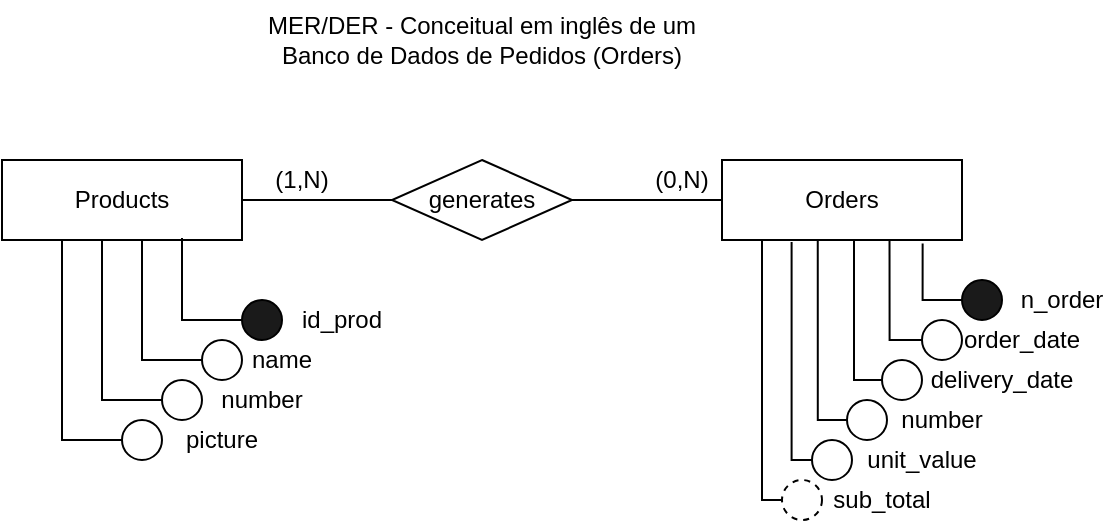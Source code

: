 <mxfile version="13.7.9" type="device"><diagram id="CIUrAxfAcceLhZRwwonL" name="Page-1"><mxGraphModel dx="599" dy="310" grid="1" gridSize="10" guides="1" tooltips="1" connect="1" arrows="1" fold="1" page="1" pageScale="1" pageWidth="827" pageHeight="1169" math="0" shadow="0"><root><mxCell id="0"/><mxCell id="1" parent="0"/><mxCell id="6QSc_X3_Ef6We0nRgt3B-1" value="Products" style="rounded=0;whiteSpace=wrap;html=1;" vertex="1" parent="1"><mxGeometry x="160" y="120" width="120" height="40" as="geometry"/></mxCell><mxCell id="6QSc_X3_Ef6We0nRgt3B-2" value="Orders" style="rounded=0;whiteSpace=wrap;html=1;" vertex="1" parent="1"><mxGeometry x="520" y="120" width="120" height="40" as="geometry"/></mxCell><mxCell id="6QSc_X3_Ef6We0nRgt3B-28" style="edgeStyle=orthogonalEdgeStyle;rounded=0;orthogonalLoop=1;jettySize=auto;html=1;exitX=0;exitY=0.5;exitDx=0;exitDy=0;endArrow=none;endFill=0;" edge="1" parent="1" source="6QSc_X3_Ef6We0nRgt3B-4"><mxGeometry relative="1" as="geometry"><mxPoint x="250" y="159" as="targetPoint"/><Array as="points"><mxPoint x="250" y="200"/><mxPoint x="250" y="159"/></Array></mxGeometry></mxCell><mxCell id="6QSc_X3_Ef6We0nRgt3B-4" value="" style="ellipse;whiteSpace=wrap;html=1;aspect=fixed;fillColor=#1A1A1A;" vertex="1" parent="1"><mxGeometry x="280" y="190" width="20" height="20" as="geometry"/></mxCell><mxCell id="6QSc_X3_Ef6We0nRgt3B-5" value="id_prod" style="text;html=1;strokeColor=none;fillColor=none;align=center;verticalAlign=middle;whiteSpace=wrap;rounded=0;" vertex="1" parent="1"><mxGeometry x="310" y="190" width="40" height="20" as="geometry"/></mxCell><mxCell id="6QSc_X3_Ef6We0nRgt3B-29" style="edgeStyle=orthogonalEdgeStyle;rounded=0;orthogonalLoop=1;jettySize=auto;html=1;exitX=0;exitY=0.5;exitDx=0;exitDy=0;entryX=0.75;entryY=1;entryDx=0;entryDy=0;endArrow=none;endFill=0;" edge="1" parent="1" source="6QSc_X3_Ef6We0nRgt3B-6" target="6QSc_X3_Ef6We0nRgt3B-1"><mxGeometry relative="1" as="geometry"><Array as="points"><mxPoint x="230" y="220"/><mxPoint x="230" y="160"/></Array></mxGeometry></mxCell><mxCell id="6QSc_X3_Ef6We0nRgt3B-6" value="" style="ellipse;whiteSpace=wrap;html=1;aspect=fixed;" vertex="1" parent="1"><mxGeometry x="260" y="210" width="20" height="20" as="geometry"/></mxCell><mxCell id="6QSc_X3_Ef6We0nRgt3B-7" value="name" style="text;html=1;strokeColor=none;fillColor=none;align=center;verticalAlign=middle;whiteSpace=wrap;rounded=0;" vertex="1" parent="1"><mxGeometry x="280" y="210" width="40" height="20" as="geometry"/></mxCell><mxCell id="6QSc_X3_Ef6We0nRgt3B-31" style="edgeStyle=orthogonalEdgeStyle;rounded=0;orthogonalLoop=1;jettySize=auto;html=1;entryX=0.25;entryY=1;entryDx=0;entryDy=0;endArrow=none;endFill=0;" edge="1" parent="1" source="6QSc_X3_Ef6We0nRgt3B-8" target="6QSc_X3_Ef6We0nRgt3B-1"><mxGeometry relative="1" as="geometry"><Array as="points"><mxPoint x="190" y="260"/></Array></mxGeometry></mxCell><mxCell id="6QSc_X3_Ef6We0nRgt3B-8" value="" style="ellipse;whiteSpace=wrap;html=1;aspect=fixed;" vertex="1" parent="1"><mxGeometry x="220" y="250" width="20" height="20" as="geometry"/></mxCell><mxCell id="6QSc_X3_Ef6We0nRgt3B-9" value="picture" style="text;html=1;strokeColor=none;fillColor=none;align=center;verticalAlign=middle;whiteSpace=wrap;rounded=0;" vertex="1" parent="1"><mxGeometry x="250" y="250" width="40" height="20" as="geometry"/></mxCell><mxCell id="6QSc_X3_Ef6We0nRgt3B-30" style="edgeStyle=orthogonalEdgeStyle;rounded=0;orthogonalLoop=1;jettySize=auto;html=1;exitX=0;exitY=0.5;exitDx=0;exitDy=0;entryX=0.5;entryY=1;entryDx=0;entryDy=0;endArrow=none;endFill=0;" edge="1" parent="1" source="6QSc_X3_Ef6We0nRgt3B-10" target="6QSc_X3_Ef6We0nRgt3B-1"><mxGeometry relative="1" as="geometry"><Array as="points"><mxPoint x="210" y="240"/><mxPoint x="210" y="160"/></Array></mxGeometry></mxCell><mxCell id="6QSc_X3_Ef6We0nRgt3B-10" value="" style="ellipse;whiteSpace=wrap;html=1;aspect=fixed;" vertex="1" parent="1"><mxGeometry x="240" y="230" width="20" height="20" as="geometry"/></mxCell><mxCell id="6QSc_X3_Ef6We0nRgt3B-11" value="number" style="text;html=1;strokeColor=none;fillColor=none;align=center;verticalAlign=middle;whiteSpace=wrap;rounded=0;" vertex="1" parent="1"><mxGeometry x="270" y="230" width="40" height="20" as="geometry"/></mxCell><mxCell id="6QSc_X3_Ef6We0nRgt3B-32" style="edgeStyle=orthogonalEdgeStyle;rounded=0;orthogonalLoop=1;jettySize=auto;html=1;exitX=0;exitY=0.5;exitDx=0;exitDy=0;entryX=0.836;entryY=1.043;entryDx=0;entryDy=0;entryPerimeter=0;endArrow=none;endFill=0;" edge="1" parent="1" source="6QSc_X3_Ef6We0nRgt3B-13" target="6QSc_X3_Ef6We0nRgt3B-2"><mxGeometry relative="1" as="geometry"/></mxCell><mxCell id="6QSc_X3_Ef6We0nRgt3B-13" value="" style="ellipse;whiteSpace=wrap;html=1;aspect=fixed;fillColor=#1A1A1A;" vertex="1" parent="1"><mxGeometry x="640" y="180" width="20" height="20" as="geometry"/></mxCell><mxCell id="6QSc_X3_Ef6We0nRgt3B-14" value="n_order" style="text;html=1;strokeColor=none;fillColor=none;align=center;verticalAlign=middle;whiteSpace=wrap;rounded=0;" vertex="1" parent="1"><mxGeometry x="670" y="180" width="40" height="20" as="geometry"/></mxCell><mxCell id="6QSc_X3_Ef6We0nRgt3B-33" style="edgeStyle=orthogonalEdgeStyle;rounded=0;orthogonalLoop=1;jettySize=auto;html=1;exitX=0;exitY=0.5;exitDx=0;exitDy=0;entryX=0.698;entryY=0.991;entryDx=0;entryDy=0;entryPerimeter=0;endArrow=none;endFill=0;" edge="1" parent="1" source="6QSc_X3_Ef6We0nRgt3B-15" target="6QSc_X3_Ef6We0nRgt3B-2"><mxGeometry relative="1" as="geometry"><Array as="points"><mxPoint x="604" y="210"/></Array></mxGeometry></mxCell><mxCell id="6QSc_X3_Ef6We0nRgt3B-15" value="" style="ellipse;whiteSpace=wrap;html=1;aspect=fixed;" vertex="1" parent="1"><mxGeometry x="620" y="200" width="20" height="20" as="geometry"/></mxCell><mxCell id="6QSc_X3_Ef6We0nRgt3B-16" value="order_date" style="text;html=1;strokeColor=none;fillColor=none;align=center;verticalAlign=middle;whiteSpace=wrap;rounded=0;" vertex="1" parent="1"><mxGeometry x="650" y="200" width="40" height="20" as="geometry"/></mxCell><mxCell id="6QSc_X3_Ef6We0nRgt3B-35" style="edgeStyle=orthogonalEdgeStyle;rounded=0;orthogonalLoop=1;jettySize=auto;html=1;exitX=0;exitY=0.5;exitDx=0;exitDy=0;entryX=0.399;entryY=1.009;entryDx=0;entryDy=0;entryPerimeter=0;endArrow=none;endFill=0;" edge="1" parent="1" source="6QSc_X3_Ef6We0nRgt3B-17" target="6QSc_X3_Ef6We0nRgt3B-2"><mxGeometry relative="1" as="geometry"><Array as="points"><mxPoint x="568" y="250"/></Array></mxGeometry></mxCell><mxCell id="6QSc_X3_Ef6We0nRgt3B-17" value="" style="ellipse;whiteSpace=wrap;html=1;aspect=fixed;" vertex="1" parent="1"><mxGeometry x="582.5" y="240" width="20" height="20" as="geometry"/></mxCell><mxCell id="6QSc_X3_Ef6We0nRgt3B-18" value="number" style="text;html=1;strokeColor=none;fillColor=none;align=center;verticalAlign=middle;whiteSpace=wrap;rounded=0;" vertex="1" parent="1"><mxGeometry x="610" y="240" width="40" height="20" as="geometry"/></mxCell><mxCell id="6QSc_X3_Ef6We0nRgt3B-34" style="edgeStyle=orthogonalEdgeStyle;rounded=0;orthogonalLoop=1;jettySize=auto;html=1;exitX=0;exitY=0.5;exitDx=0;exitDy=0;endArrow=none;endFill=0;" edge="1" parent="1" source="6QSc_X3_Ef6We0nRgt3B-19"><mxGeometry relative="1" as="geometry"><mxPoint x="586" y="160" as="targetPoint"/><Array as="points"><mxPoint x="586" y="230"/></Array></mxGeometry></mxCell><mxCell id="6QSc_X3_Ef6We0nRgt3B-19" value="" style="ellipse;whiteSpace=wrap;html=1;aspect=fixed;" vertex="1" parent="1"><mxGeometry x="600" y="220" width="20" height="20" as="geometry"/></mxCell><mxCell id="6QSc_X3_Ef6We0nRgt3B-21" value="delivery_date" style="text;html=1;strokeColor=none;fillColor=none;align=center;verticalAlign=middle;whiteSpace=wrap;rounded=0;" vertex="1" parent="1"><mxGeometry x="640" y="220" width="40" height="20" as="geometry"/></mxCell><mxCell id="6QSc_X3_Ef6We0nRgt3B-36" style="edgeStyle=orthogonalEdgeStyle;rounded=0;orthogonalLoop=1;jettySize=auto;html=1;exitX=0;exitY=0.5;exitDx=0;exitDy=0;entryX=0.29;entryY=1.026;entryDx=0;entryDy=0;entryPerimeter=0;endArrow=none;endFill=0;" edge="1" parent="1" source="6QSc_X3_Ef6We0nRgt3B-22" target="6QSc_X3_Ef6We0nRgt3B-2"><mxGeometry relative="1" as="geometry"><Array as="points"><mxPoint x="555" y="270"/></Array></mxGeometry></mxCell><mxCell id="6QSc_X3_Ef6We0nRgt3B-22" value="" style="ellipse;whiteSpace=wrap;html=1;aspect=fixed;" vertex="1" parent="1"><mxGeometry x="565" y="260" width="20" height="20" as="geometry"/></mxCell><mxCell id="6QSc_X3_Ef6We0nRgt3B-23" value="unit_value" style="text;html=1;strokeColor=none;fillColor=none;align=center;verticalAlign=middle;whiteSpace=wrap;rounded=0;" vertex="1" parent="1"><mxGeometry x="600" y="260" width="40" height="20" as="geometry"/></mxCell><mxCell id="6QSc_X3_Ef6We0nRgt3B-37" style="edgeStyle=orthogonalEdgeStyle;rounded=0;orthogonalLoop=1;jettySize=auto;html=1;exitX=0;exitY=0.5;exitDx=0;exitDy=0;endArrow=none;endFill=0;" edge="1" parent="1" source="6QSc_X3_Ef6We0nRgt3B-24"><mxGeometry relative="1" as="geometry"><mxPoint x="540" y="160" as="targetPoint"/><Array as="points"><mxPoint x="540" y="290"/><mxPoint x="540" y="220"/></Array></mxGeometry></mxCell><mxCell id="6QSc_X3_Ef6We0nRgt3B-24" value="" style="ellipse;whiteSpace=wrap;html=1;aspect=fixed;dashed=1;" vertex="1" parent="1"><mxGeometry x="550" y="280" width="20" height="20" as="geometry"/></mxCell><mxCell id="6QSc_X3_Ef6We0nRgt3B-25" value="sub_total" style="text;html=1;strokeColor=none;fillColor=none;align=center;verticalAlign=middle;whiteSpace=wrap;rounded=0;" vertex="1" parent="1"><mxGeometry x="570" y="280" width="60" height="20" as="geometry"/></mxCell><mxCell id="6QSc_X3_Ef6We0nRgt3B-27" value="MER/DER - Conceitual em inglês de um Banco de Dados de Pedidos (Orders)" style="text;html=1;strokeColor=none;fillColor=none;align=center;verticalAlign=middle;whiteSpace=wrap;rounded=0;dashed=1;" vertex="1" parent="1"><mxGeometry x="280" y="40" width="240" height="40" as="geometry"/></mxCell><mxCell id="6QSc_X3_Ef6We0nRgt3B-39" style="edgeStyle=orthogonalEdgeStyle;rounded=0;orthogonalLoop=1;jettySize=auto;html=1;exitX=0;exitY=0.5;exitDx=0;exitDy=0;endArrow=none;endFill=0;" edge="1" parent="1" source="6QSc_X3_Ef6We0nRgt3B-38" target="6QSc_X3_Ef6We0nRgt3B-1"><mxGeometry relative="1" as="geometry"/></mxCell><mxCell id="6QSc_X3_Ef6We0nRgt3B-40" style="edgeStyle=orthogonalEdgeStyle;rounded=0;orthogonalLoop=1;jettySize=auto;html=1;exitX=1;exitY=0.5;exitDx=0;exitDy=0;endArrow=none;endFill=0;" edge="1" parent="1" source="6QSc_X3_Ef6We0nRgt3B-38" target="6QSc_X3_Ef6We0nRgt3B-2"><mxGeometry relative="1" as="geometry"/></mxCell><mxCell id="6QSc_X3_Ef6We0nRgt3B-38" value="generates" style="rhombus;whiteSpace=wrap;html=1;fillColor=#FFFFFF;" vertex="1" parent="1"><mxGeometry x="355" y="120" width="90" height="40" as="geometry"/></mxCell><mxCell id="6QSc_X3_Ef6We0nRgt3B-41" value="(0,N)" style="text;html=1;strokeColor=none;fillColor=none;align=center;verticalAlign=middle;whiteSpace=wrap;rounded=0;" vertex="1" parent="1"><mxGeometry x="480" y="120" width="40" height="20" as="geometry"/></mxCell><mxCell id="6QSc_X3_Ef6We0nRgt3B-42" value="(1,N)" style="text;html=1;strokeColor=none;fillColor=none;align=center;verticalAlign=middle;whiteSpace=wrap;rounded=0;" vertex="1" parent="1"><mxGeometry x="290" y="120" width="40" height="20" as="geometry"/></mxCell></root></mxGraphModel></diagram></mxfile>